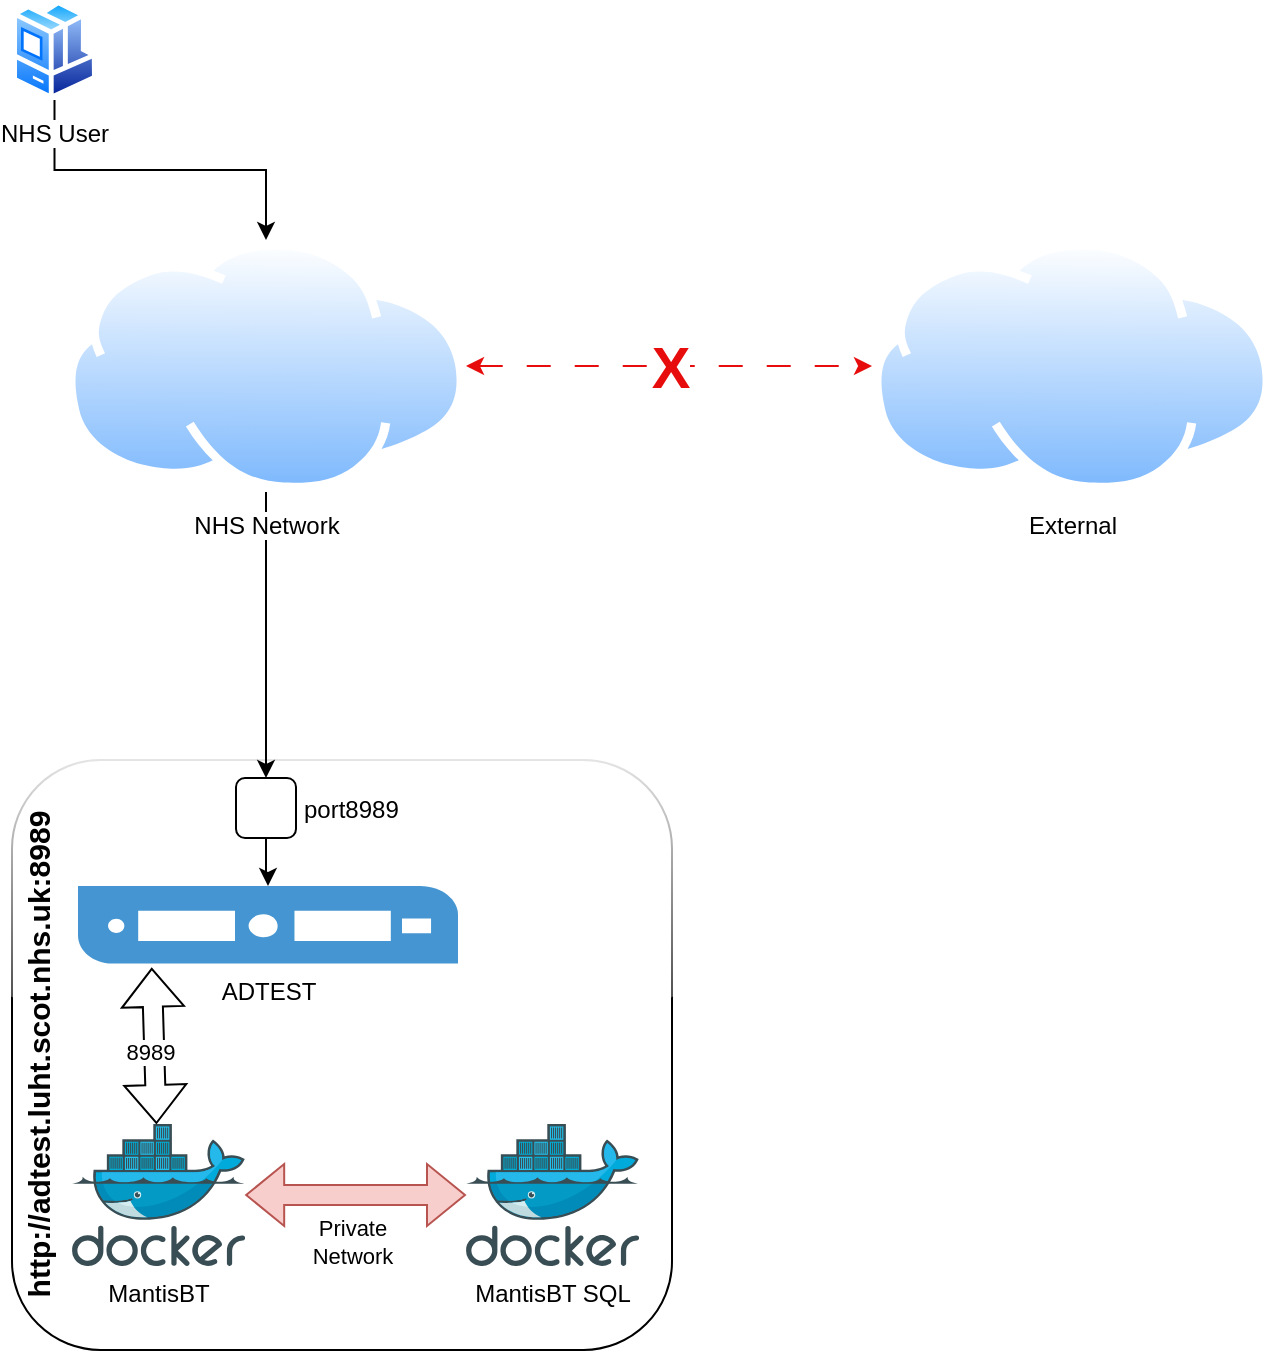 <mxfile version="26.0.14">
  <diagram name="Page-1" id="_WwQZUPQeP228TZ6Yyvn">
    <mxGraphModel dx="2074" dy="1098" grid="1" gridSize="10" guides="1" tooltips="1" connect="1" arrows="1" fold="1" page="1" pageScale="1" pageWidth="827" pageHeight="1169" math="0" shadow="0">
      <root>
        <mxCell id="0" />
        <mxCell id="1" parent="0" />
        <mxCell id="nzkx6aPzgiRx_4iuvdx7-1" value="" style="rounded=1;whiteSpace=wrap;html=1;glass=1;" vertex="1" parent="1">
          <mxGeometry x="100" y="410" width="330" height="295" as="geometry" />
        </mxCell>
        <mxCell id="nzkx6aPzgiRx_4iuvdx7-2" value="ADTEST" style="pointerEvents=1;shadow=0;dashed=0;html=1;strokeColor=none;fillColor=#4495D1;labelPosition=center;verticalLabelPosition=bottom;verticalAlign=top;align=center;outlineConnect=0;shape=mxgraph.veeam.server;" vertex="1" parent="1">
          <mxGeometry x="133" y="473" width="190" height="38.8" as="geometry" />
        </mxCell>
        <mxCell id="nzkx6aPzgiRx_4iuvdx7-3" value="MantisBT" style="image;sketch=0;aspect=fixed;html=1;points=[];align=center;fontSize=12;image=img/lib/mscae/Docker.svg;" vertex="1" parent="1">
          <mxGeometry x="130" y="592" width="86.59" height="71" as="geometry" />
        </mxCell>
        <mxCell id="nzkx6aPzgiRx_4iuvdx7-4" value="MantisBT SQL" style="image;sketch=0;aspect=fixed;html=1;points=[];align=center;fontSize=12;image=img/lib/mscae/Docker.svg;" vertex="1" parent="1">
          <mxGeometry x="327" y="592" width="86.59" height="71" as="geometry" />
        </mxCell>
        <mxCell id="nzkx6aPzgiRx_4iuvdx7-5" value="" style="shape=flexArrow;endArrow=classic;startArrow=classic;html=1;rounded=0;fillColor=#f8cecc;strokeColor=#b85450;" edge="1" parent="1" source="nzkx6aPzgiRx_4iuvdx7-3" target="nzkx6aPzgiRx_4iuvdx7-4">
          <mxGeometry width="100" height="100" relative="1" as="geometry">
            <mxPoint x="360" y="610" as="sourcePoint" />
            <mxPoint x="460" y="510" as="targetPoint" />
          </mxGeometry>
        </mxCell>
        <mxCell id="nzkx6aPzgiRx_4iuvdx7-6" value="Private&lt;div&gt;&lt;div&gt;Network&lt;/div&gt;&lt;/div&gt;" style="edgeLabel;html=1;align=center;verticalAlign=middle;resizable=0;points=[];rotation=0;" vertex="1" connectable="0" parent="nzkx6aPzgiRx_4iuvdx7-5">
          <mxGeometry x="0.055" y="-5" relative="1" as="geometry">
            <mxPoint x="-5" y="18" as="offset" />
          </mxGeometry>
        </mxCell>
        <mxCell id="nzkx6aPzgiRx_4iuvdx7-7" value="" style="shape=flexArrow;endArrow=classic;startArrow=classic;html=1;rounded=0;entryX=0.194;entryY=1.055;entryDx=0;entryDy=0;entryPerimeter=0;" edge="1" parent="1" source="nzkx6aPzgiRx_4iuvdx7-3" target="nzkx6aPzgiRx_4iuvdx7-2">
          <mxGeometry width="100" height="100" relative="1" as="geometry">
            <mxPoint x="390" y="640" as="sourcePoint" />
            <mxPoint x="490" y="540" as="targetPoint" />
          </mxGeometry>
        </mxCell>
        <mxCell id="nzkx6aPzgiRx_4iuvdx7-8" value="8989" style="edgeLabel;html=1;align=center;verticalAlign=middle;resizable=0;points=[];" vertex="1" connectable="0" parent="nzkx6aPzgiRx_4iuvdx7-7">
          <mxGeometry x="-0.063" y="2" relative="1" as="geometry">
            <mxPoint as="offset" />
          </mxGeometry>
        </mxCell>
        <mxCell id="nzkx6aPzgiRx_4iuvdx7-9" value="" style="edgeStyle=orthogonalEdgeStyle;rounded=0;orthogonalLoop=1;jettySize=auto;html=1;" edge="1" parent="1" source="nzkx6aPzgiRx_4iuvdx7-10" target="nzkx6aPzgiRx_4iuvdx7-2">
          <mxGeometry relative="1" as="geometry" />
        </mxCell>
        <mxCell id="nzkx6aPzgiRx_4iuvdx7-10" value="port8989" style="fontStyle=0;labelPosition=right;verticalLabelPosition=middle;align=left;verticalAlign=middle;spacingLeft=2;rounded=1;" vertex="1" parent="1">
          <mxGeometry x="212" y="419" width="30" height="30" as="geometry" />
        </mxCell>
        <mxCell id="nzkx6aPzgiRx_4iuvdx7-11" value="" style="edgeStyle=orthogonalEdgeStyle;rounded=0;orthogonalLoop=1;jettySize=auto;html=1;" edge="1" parent="1" source="nzkx6aPzgiRx_4iuvdx7-14" target="nzkx6aPzgiRx_4iuvdx7-10">
          <mxGeometry relative="1" as="geometry" />
        </mxCell>
        <mxCell id="nzkx6aPzgiRx_4iuvdx7-12" style="edgeStyle=orthogonalEdgeStyle;rounded=1;orthogonalLoop=1;jettySize=auto;html=1;entryX=0;entryY=0.5;entryDx=0;entryDy=0;dashed=1;dashPattern=12 12;curved=0;startArrow=classic;startFill=1;fillColor=#f8cecc;strokeColor=light-dark(#e70d0d, #d7817e);" edge="1" parent="1" source="nzkx6aPzgiRx_4iuvdx7-14" target="nzkx6aPzgiRx_4iuvdx7-17">
          <mxGeometry relative="1" as="geometry" />
        </mxCell>
        <mxCell id="nzkx6aPzgiRx_4iuvdx7-13" value="&lt;b&gt;&lt;font style=&quot;color: light-dark(rgb(231, 13, 13), rgb(237, 237, 237)); font-size: 29px;&quot;&gt;X&lt;/font&gt;&lt;/b&gt;" style="edgeLabel;html=1;align=center;verticalAlign=middle;resizable=0;points=[];" vertex="1" connectable="0" parent="nzkx6aPzgiRx_4iuvdx7-12">
          <mxGeometry x="0.001" y="-1" relative="1" as="geometry">
            <mxPoint as="offset" />
          </mxGeometry>
        </mxCell>
        <mxCell id="nzkx6aPzgiRx_4iuvdx7-14" value="NHS Network" style="image;aspect=fixed;perimeter=ellipsePerimeter;html=1;align=center;shadow=0;dashed=0;spacingTop=3;image=img/lib/active_directory/internet_cloud.svg;" vertex="1" parent="1">
          <mxGeometry x="127" y="150" width="200" height="125.99" as="geometry" />
        </mxCell>
        <mxCell id="nzkx6aPzgiRx_4iuvdx7-15" style="edgeStyle=orthogonalEdgeStyle;rounded=0;orthogonalLoop=1;jettySize=auto;html=1;entryX=0.5;entryY=0;entryDx=0;entryDy=0;" edge="1" parent="1" source="nzkx6aPzgiRx_4iuvdx7-16" target="nzkx6aPzgiRx_4iuvdx7-14">
          <mxGeometry relative="1" as="geometry" />
        </mxCell>
        <mxCell id="nzkx6aPzgiRx_4iuvdx7-16" value="NHS User" style="image;aspect=fixed;perimeter=ellipsePerimeter;html=1;align=center;shadow=0;dashed=0;spacingTop=3;image=img/lib/active_directory/workstation_client.svg;" vertex="1" parent="1">
          <mxGeometry x="100" y="30" width="42.5" height="50" as="geometry" />
        </mxCell>
        <mxCell id="nzkx6aPzgiRx_4iuvdx7-17" value="External" style="image;aspect=fixed;perimeter=ellipsePerimeter;html=1;align=center;shadow=0;dashed=0;spacingTop=3;image=img/lib/active_directory/internet_cloud.svg;" vertex="1" parent="1">
          <mxGeometry x="530" y="150" width="200" height="125.99" as="geometry" />
        </mxCell>
        <mxCell id="nzkx6aPzgiRx_4iuvdx7-18" value="http:&lt;span style=&quot;background-color: transparent; color: light-dark(rgb(0, 0, 0), rgb(255, 255, 255));&quot;&gt;//adtest.luht.scot.nhs.uk:8989&lt;/span&gt;" style="text;html=1;align=center;verticalAlign=middle;whiteSpace=wrap;rounded=0;rotation=-90;fontStyle=1;fontSize=15;" vertex="1" parent="1">
          <mxGeometry x="82.5" y="542.5" width="60" height="30" as="geometry" />
        </mxCell>
      </root>
    </mxGraphModel>
  </diagram>
</mxfile>
